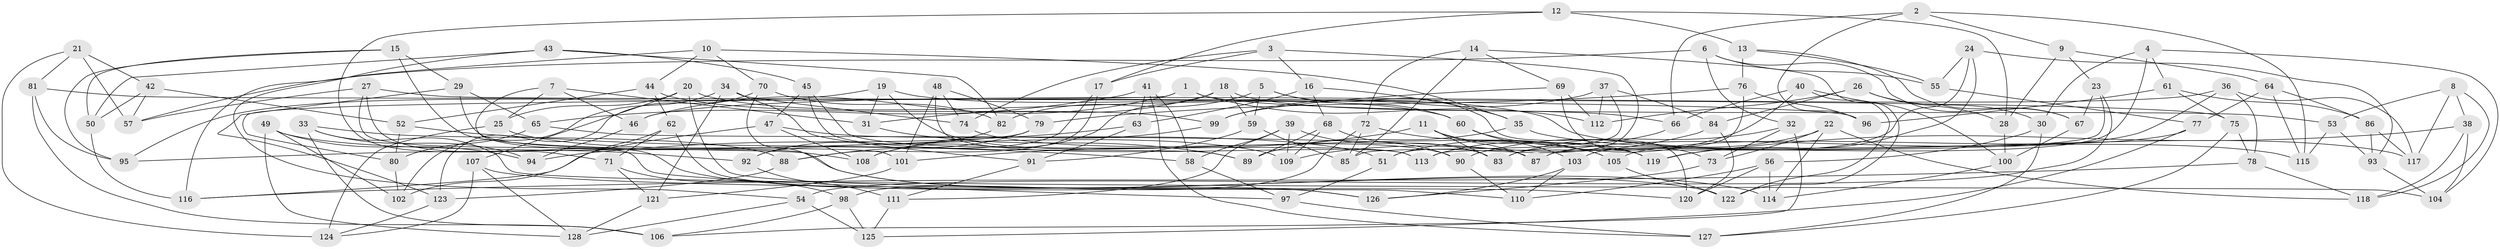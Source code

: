 // coarse degree distribution, {8: 0.09375, 6: 0.078125, 4: 0.578125, 9: 0.09375, 7: 0.015625, 3: 0.09375, 10: 0.015625, 12: 0.015625, 5: 0.015625}
// Generated by graph-tools (version 1.1) at 2025/53/03/04/25 22:53:51]
// undirected, 128 vertices, 256 edges
graph export_dot {
  node [color=gray90,style=filled];
  1;
  2;
  3;
  4;
  5;
  6;
  7;
  8;
  9;
  10;
  11;
  12;
  13;
  14;
  15;
  16;
  17;
  18;
  19;
  20;
  21;
  22;
  23;
  24;
  25;
  26;
  27;
  28;
  29;
  30;
  31;
  32;
  33;
  34;
  35;
  36;
  37;
  38;
  39;
  40;
  41;
  42;
  43;
  44;
  45;
  46;
  47;
  48;
  49;
  50;
  51;
  52;
  53;
  54;
  55;
  56;
  57;
  58;
  59;
  60;
  61;
  62;
  63;
  64;
  65;
  66;
  67;
  68;
  69;
  70;
  71;
  72;
  73;
  74;
  75;
  76;
  77;
  78;
  79;
  80;
  81;
  82;
  83;
  84;
  85;
  86;
  87;
  88;
  89;
  90;
  91;
  92;
  93;
  94;
  95;
  96;
  97;
  98;
  99;
  100;
  101;
  102;
  103;
  104;
  105;
  106;
  107;
  108;
  109;
  110;
  111;
  112;
  113;
  114;
  115;
  116;
  117;
  118;
  119;
  120;
  121;
  122;
  123;
  124;
  125;
  126;
  127;
  128;
  1 -- 80;
  1 -- 53;
  1 -- 112;
  1 -- 46;
  2 -- 115;
  2 -- 66;
  2 -- 9;
  2 -- 96;
  3 -- 51;
  3 -- 74;
  3 -- 17;
  3 -- 16;
  4 -- 30;
  4 -- 104;
  4 -- 61;
  4 -- 87;
  5 -- 60;
  5 -- 59;
  5 -- 120;
  5 -- 82;
  6 -- 55;
  6 -- 67;
  6 -- 57;
  6 -- 32;
  7 -- 31;
  7 -- 46;
  7 -- 114;
  7 -- 25;
  8 -- 118;
  8 -- 38;
  8 -- 117;
  8 -- 53;
  9 -- 28;
  9 -- 64;
  9 -- 23;
  10 -- 116;
  10 -- 44;
  10 -- 70;
  10 -- 35;
  11 -- 87;
  11 -- 83;
  11 -- 101;
  11 -- 105;
  12 -- 28;
  12 -- 17;
  12 -- 13;
  12 -- 71;
  13 -- 76;
  13 -- 67;
  13 -- 55;
  14 -- 69;
  14 -- 85;
  14 -- 122;
  14 -- 72;
  15 -- 95;
  15 -- 29;
  15 -- 108;
  15 -- 50;
  16 -- 35;
  16 -- 68;
  16 -- 63;
  17 -- 88;
  17 -- 92;
  18 -- 108;
  18 -- 66;
  18 -- 31;
  18 -- 59;
  19 -- 95;
  19 -- 31;
  19 -- 90;
  19 -- 117;
  20 -- 110;
  20 -- 25;
  20 -- 107;
  20 -- 60;
  21 -- 124;
  21 -- 81;
  21 -- 42;
  21 -- 57;
  22 -- 90;
  22 -- 114;
  22 -- 73;
  22 -- 118;
  23 -- 54;
  23 -- 67;
  23 -- 113;
  24 -- 119;
  24 -- 83;
  24 -- 55;
  24 -- 93;
  25 -- 109;
  25 -- 124;
  26 -- 84;
  26 -- 28;
  26 -- 112;
  26 -- 30;
  27 -- 57;
  27 -- 97;
  27 -- 75;
  27 -- 126;
  28 -- 100;
  29 -- 101;
  29 -- 123;
  29 -- 65;
  30 -- 127;
  30 -- 56;
  31 -- 89;
  32 -- 106;
  32 -- 73;
  32 -- 83;
  33 -- 106;
  33 -- 104;
  33 -- 88;
  33 -- 94;
  34 -- 91;
  34 -- 121;
  34 -- 102;
  34 -- 74;
  35 -- 89;
  35 -- 115;
  36 -- 78;
  36 -- 46;
  36 -- 87;
  36 -- 117;
  37 -- 99;
  37 -- 85;
  37 -- 84;
  37 -- 112;
  38 -- 104;
  38 -- 119;
  38 -- 118;
  39 -- 58;
  39 -- 83;
  39 -- 109;
  39 -- 111;
  40 -- 122;
  40 -- 66;
  40 -- 51;
  40 -- 100;
  41 -- 127;
  41 -- 63;
  41 -- 58;
  41 -- 65;
  42 -- 50;
  42 -- 52;
  42 -- 57;
  43 -- 45;
  43 -- 54;
  43 -- 50;
  43 -- 82;
  44 -- 52;
  44 -- 99;
  44 -- 62;
  45 -- 47;
  45 -- 89;
  45 -- 113;
  46 -- 94;
  47 -- 51;
  47 -- 116;
  47 -- 108;
  48 -- 74;
  48 -- 101;
  48 -- 79;
  48 -- 113;
  49 -- 94;
  49 -- 92;
  49 -- 128;
  49 -- 102;
  50 -- 116;
  51 -- 97;
  52 -- 58;
  52 -- 80;
  53 -- 115;
  53 -- 93;
  54 -- 125;
  54 -- 128;
  55 -- 77;
  56 -- 114;
  56 -- 120;
  56 -- 110;
  58 -- 97;
  59 -- 91;
  59 -- 85;
  60 -- 119;
  60 -- 103;
  61 -- 86;
  61 -- 96;
  61 -- 75;
  62 -- 71;
  62 -- 102;
  62 -- 126;
  63 -- 91;
  63 -- 94;
  64 -- 115;
  64 -- 86;
  64 -- 77;
  65 -- 80;
  65 -- 87;
  66 -- 113;
  67 -- 100;
  68 -- 89;
  68 -- 90;
  68 -- 109;
  69 -- 99;
  69 -- 73;
  69 -- 112;
  70 -- 82;
  70 -- 123;
  70 -- 122;
  71 -- 98;
  71 -- 121;
  72 -- 98;
  72 -- 85;
  72 -- 105;
  73 -- 126;
  74 -- 119;
  75 -- 127;
  75 -- 78;
  76 -- 79;
  76 -- 96;
  76 -- 103;
  77 -- 105;
  77 -- 125;
  78 -- 116;
  78 -- 118;
  79 -- 95;
  79 -- 88;
  80 -- 102;
  81 -- 96;
  81 -- 106;
  81 -- 95;
  82 -- 92;
  84 -- 109;
  84 -- 120;
  86 -- 117;
  86 -- 93;
  88 -- 123;
  90 -- 110;
  91 -- 111;
  92 -- 111;
  93 -- 104;
  97 -- 127;
  98 -- 106;
  98 -- 125;
  99 -- 108;
  100 -- 114;
  101 -- 121;
  103 -- 110;
  103 -- 126;
  105 -- 122;
  107 -- 128;
  107 -- 120;
  107 -- 124;
  111 -- 125;
  121 -- 128;
  123 -- 124;
}
